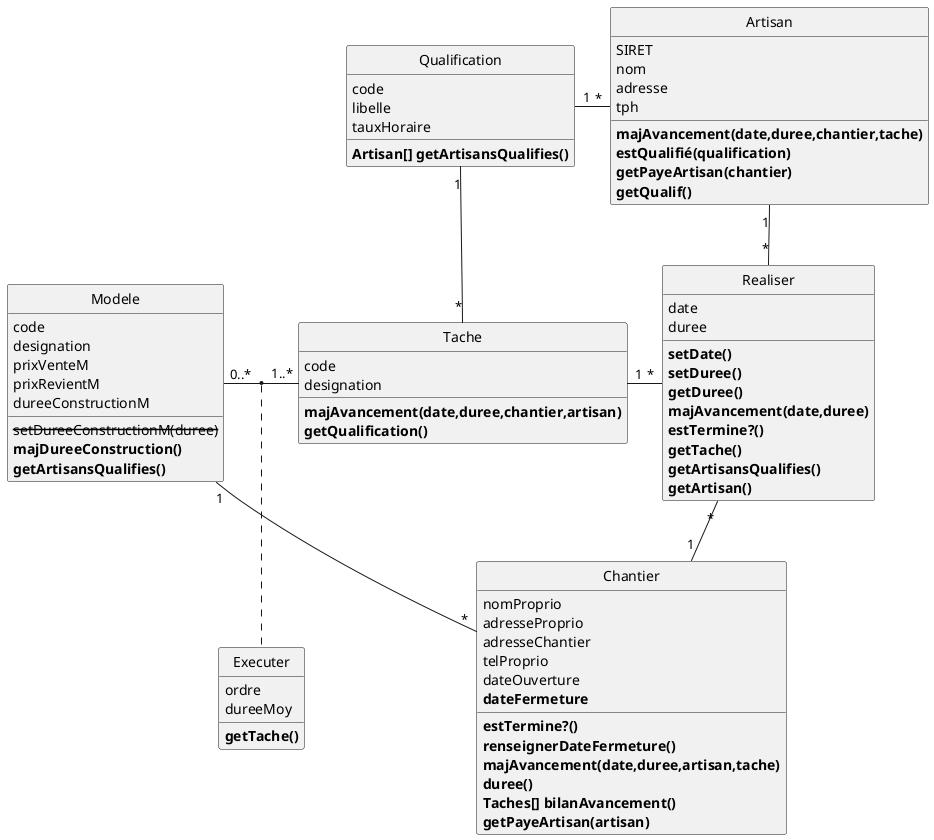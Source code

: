 @startuml

hide circle
hide empty methods

'------ Classes Métiers

class Qualification {
  code
  libelle
  tauxHoraire
  <b>Artisan[] getArtisansQualifies()</b>
}

class Artisan {
  SIRET
  nom
  adresse
  tph
  <b>majAvancement(date,duree,chantier,tache)</b>
  <b>estQualifié(qualification)</b>
  <b>getPayeArtisan(chantier)</b>
  <b>getQualif()</b>
}

class Tache {
  code
  designation
  <b>majAvancement(date,duree,chantier,artisan)</b>
  <b>getQualification()</b>
}

class Chantier {
  nomProprio
  adresseProprio
  adresseChantier
  telProprio
  dateOuverture
  <b>dateFermeture</b>
  <b>estTermine?()</b>
  <b>renseignerDateFermeture()</b>
  <b>majAvancement(date,duree,artisan,tache)</b>
  <b>duree()</b>
  <b>Taches[] bilanAvancement()</b>
  <b>getPayeArtisan(artisan)</b>
}

class Modele {
  code
  designation
  prixVenteM
  prixRevientM
  dureeConstructionM
  <s>setDureeConstructionM(duree)</s>
  <b>majDureeConstruction()</b>
  <b>getArtisansQualifies()</b>
}

'------ Classes Associations

class Realiser {
  date
  duree
  <b>setDate()</b>
  <b>setDuree()</b>
  <b>getDuree()</b>
  <b>majAvancement(date,duree)</b>
  <b>estTermine?()</b>
  <b>getTache()</b>
  <b>getArtisansQualifies()</b>
  <b>getArtisan()</b>
}

class Executer {
  ordre
  dureeMoy
  <b>getTache()</b>
}

'------ Associations

Realiser "*" -up- "1" Artisan
Realiser "*" -down- "1" Chantier
Realiser "*" -left- "1" Tache
Tache "*" -up- "1" Qualification
Qualification "1" - "*" Artisan
Modele "0..*" - "1..*" Tache
Modele "1" -down- "*" Chantier

(Tache, Modele) .. Executer

'Main -left-> "*" Artisan
'Main - "*" Chantier
'Main - "*" Modele

@enduml